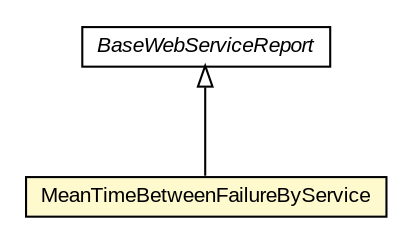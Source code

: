 #!/usr/local/bin/dot
#
# Class diagram 
# Generated by UMLGraph version R5_6-24-gf6e263 (http://www.umlgraph.org/)
#

digraph G {
	edge [fontname="arial",fontsize=10,labelfontname="arial",labelfontsize=10];
	node [fontname="arial",fontsize=10,shape=plaintext];
	nodesep=0.25;
	ranksep=0.5;
	// org.miloss.fgsms.services.rs.impl.reports.ws.MeanTimeBetweenFailureByService
	c1061 [label=<<table title="org.miloss.fgsms.services.rs.impl.reports.ws.MeanTimeBetweenFailureByService" border="0" cellborder="1" cellspacing="0" cellpadding="2" port="p" bgcolor="lemonChiffon" href="./MeanTimeBetweenFailureByService.html">
		<tr><td><table border="0" cellspacing="0" cellpadding="1">
<tr><td align="center" balign="center"> MeanTimeBetweenFailureByService </td></tr>
		</table></td></tr>
		</table>>, URL="./MeanTimeBetweenFailureByService.html", fontname="arial", fontcolor="black", fontsize=10.0];
	// org.miloss.fgsms.services.rs.impl.reports.ws.BaseWebServiceReport
	c1069 [label=<<table title="org.miloss.fgsms.services.rs.impl.reports.ws.BaseWebServiceReport" border="0" cellborder="1" cellspacing="0" cellpadding="2" port="p" href="./BaseWebServiceReport.html">
		<tr><td><table border="0" cellspacing="0" cellpadding="1">
<tr><td align="center" balign="center"><font face="arial italic"> BaseWebServiceReport </font></td></tr>
		</table></td></tr>
		</table>>, URL="./BaseWebServiceReport.html", fontname="arial", fontcolor="black", fontsize=10.0];
	//org.miloss.fgsms.services.rs.impl.reports.ws.MeanTimeBetweenFailureByService extends org.miloss.fgsms.services.rs.impl.reports.ws.BaseWebServiceReport
	c1069:p -> c1061:p [dir=back,arrowtail=empty];
}

